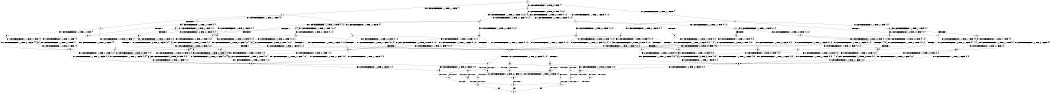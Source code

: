 digraph BCG {
size = "7, 10.5";
center = TRUE;
node [shape = circle];
0 [peripheries = 2];
0 -> 1 [label = "EX !1 !ATOMIC_EXCH_BRANCH (1, +1, TRUE, +1, 1, FALSE) !{}"];
0 -> 2 [label = "EX !2 !ATOMIC_EXCH_BRANCH (1, +0, TRUE, +0, 1, TRUE) !{}"];
0 -> 3 [label = "EX !0 !ATOMIC_EXCH_BRANCH (1, +1, TRUE, +1, 1, FALSE) !{}"];
1 -> 4 [label = "TERMINATE !1"];
1 -> 5 [label = "EX !2 !ATOMIC_EXCH_BRANCH (1, +0, TRUE, +0, 1, FALSE) !{0, 1}"];
1 -> 6 [label = "EX !0 !ATOMIC_EXCH_BRANCH (1, +1, TRUE, +1, 1, TRUE) !{0, 1}"];
2 -> 7 [label = "EX !1 !ATOMIC_EXCH_BRANCH (1, +1, TRUE, +1, 1, FALSE) !{0, 1, 2}"];
2 -> 8 [label = "EX !0 !ATOMIC_EXCH_BRANCH (1, +1, TRUE, +1, 1, FALSE) !{0, 1, 2}"];
2 -> 9 [label = "EX !2 !ATOMIC_EXCH_BRANCH (1, +0, TRUE, +0, 1, TRUE) !{0, 1, 2}"];
3 -> 10 [label = "TERMINATE !0"];
3 -> 11 [label = "EX !1 !ATOMIC_EXCH_BRANCH (1, +1, TRUE, +1, 1, TRUE) !{0}"];
3 -> 12 [label = "EX !2 !ATOMIC_EXCH_BRANCH (1, +0, TRUE, +0, 1, FALSE) !{0}"];
4 -> 13 [label = "EX !2 !ATOMIC_EXCH_BRANCH (1, +0, TRUE, +0, 1, FALSE) !{0}"];
4 -> 14 [label = "EX !0 !ATOMIC_EXCH_BRANCH (1, +1, TRUE, +1, 1, TRUE) !{0}"];
5 -> 15 [label = "TERMINATE !1"];
5 -> 16 [label = "EX !0 !ATOMIC_EXCH_BRANCH (1, +1, TRUE, +1, 1, FALSE) !{0, 1, 2}"];
5 -> 17 [label = "EX !2 !ATOMIC_EXCH_BRANCH (1, +0, TRUE, +0, 2, TRUE) !{0, 1, 2}"];
6 -> 18 [label = "TERMINATE !1"];
6 -> 19 [label = "EX !2 !ATOMIC_EXCH_BRANCH (1, +0, TRUE, +0, 1, FALSE) !{0, 1}"];
6 -> 6 [label = "EX !0 !ATOMIC_EXCH_BRANCH (1, +1, TRUE, +1, 1, TRUE) !{0, 1}"];
7 -> 20 [label = "TERMINATE !1"];
7 -> 21 [label = "EX !0 !ATOMIC_EXCH_BRANCH (1, +1, TRUE, +1, 1, TRUE) !{0, 1, 2}"];
7 -> 22 [label = "EX !2 !ATOMIC_EXCH_BRANCH (1, +0, TRUE, +0, 1, FALSE) !{0, 1, 2}"];
8 -> 23 [label = "TERMINATE !0"];
8 -> 24 [label = "EX !1 !ATOMIC_EXCH_BRANCH (1, +1, TRUE, +1, 1, TRUE) !{0, 1, 2}"];
8 -> 25 [label = "EX !2 !ATOMIC_EXCH_BRANCH (1, +0, TRUE, +0, 1, FALSE) !{0, 1, 2}"];
9 -> 7 [label = "EX !1 !ATOMIC_EXCH_BRANCH (1, +1, TRUE, +1, 1, FALSE) !{0, 1, 2}"];
9 -> 8 [label = "EX !0 !ATOMIC_EXCH_BRANCH (1, +1, TRUE, +1, 1, FALSE) !{0, 1, 2}"];
9 -> 9 [label = "EX !2 !ATOMIC_EXCH_BRANCH (1, +0, TRUE, +0, 1, TRUE) !{0, 1, 2}"];
10 -> 26 [label = "EX !1 !ATOMIC_EXCH_BRANCH (1, +1, TRUE, +1, 1, TRUE) !{}"];
10 -> 27 [label = "EX !2 !ATOMIC_EXCH_BRANCH (1, +0, TRUE, +0, 1, FALSE) !{}"];
11 -> 28 [label = "TERMINATE !0"];
11 -> 29 [label = "EX !2 !ATOMIC_EXCH_BRANCH (1, +0, TRUE, +0, 1, FALSE) !{0, 1}"];
11 -> 30 [label = "EX !1 !ATOMIC_EXCH_BRANCH (1, +1, TRUE, +1, 1, TRUE) !{0, 1}"];
12 -> 31 [label = "TERMINATE !0"];
12 -> 16 [label = "EX !1 !ATOMIC_EXCH_BRANCH (1, +1, TRUE, +1, 1, FALSE) !{0, 1, 2}"];
12 -> 32 [label = "EX !2 !ATOMIC_EXCH_BRANCH (1, +0, TRUE, +0, 2, TRUE) !{0, 1, 2}"];
13 -> 33 [label = "EX !0 !ATOMIC_EXCH_BRANCH (1, +1, TRUE, +1, 1, FALSE) !{0, 2}"];
13 -> 34 [label = "EX !2 !ATOMIC_EXCH_BRANCH (1, +0, TRUE, +0, 2, TRUE) !{0, 2}"];
14 -> 35 [label = "EX !2 !ATOMIC_EXCH_BRANCH (1, +0, TRUE, +0, 1, FALSE) !{0}"];
14 -> 14 [label = "EX !0 !ATOMIC_EXCH_BRANCH (1, +1, TRUE, +1, 1, TRUE) !{0}"];
15 -> 33 [label = "EX !0 !ATOMIC_EXCH_BRANCH (1, +1, TRUE, +1, 1, FALSE) !{0, 2}"];
15 -> 34 [label = "EX !2 !ATOMIC_EXCH_BRANCH (1, +0, TRUE, +0, 2, TRUE) !{0, 2}"];
16 -> 36 [label = "TERMINATE !1"];
16 -> 37 [label = "TERMINATE !0"];
16 -> 38 [label = "EX !2 !ATOMIC_EXCH_BRANCH (1, +0, TRUE, +0, 2, FALSE) !{0, 1, 2}"];
17 -> 15 [label = "TERMINATE !1"];
17 -> 16 [label = "EX !0 !ATOMIC_EXCH_BRANCH (1, +1, TRUE, +1, 1, FALSE) !{0, 1, 2}"];
17 -> 17 [label = "EX !2 !ATOMIC_EXCH_BRANCH (1, +0, TRUE, +0, 2, TRUE) !{0, 1, 2}"];
18 -> 35 [label = "EX !2 !ATOMIC_EXCH_BRANCH (1, +0, TRUE, +0, 1, FALSE) !{0}"];
18 -> 14 [label = "EX !0 !ATOMIC_EXCH_BRANCH (1, +1, TRUE, +1, 1, TRUE) !{0}"];
19 -> 39 [label = "TERMINATE !1"];
19 -> 40 [label = "EX !2 !ATOMIC_EXCH_BRANCH (1, +0, TRUE, +0, 2, TRUE) !{0, 1, 2}"];
19 -> 16 [label = "EX !0 !ATOMIC_EXCH_BRANCH (1, +1, TRUE, +1, 1, FALSE) !{0, 1, 2}"];
20 -> 41 [label = "EX !0 !ATOMIC_EXCH_BRANCH (1, +1, TRUE, +1, 1, TRUE) !{0, 2}"];
20 -> 42 [label = "EX !2 !ATOMIC_EXCH_BRANCH (1, +0, TRUE, +0, 1, FALSE) !{0, 2}"];
21 -> 43 [label = "TERMINATE !1"];
21 -> 44 [label = "EX !2 !ATOMIC_EXCH_BRANCH (1, +0, TRUE, +0, 1, FALSE) !{0, 1, 2}"];
21 -> 21 [label = "EX !0 !ATOMIC_EXCH_BRANCH (1, +1, TRUE, +1, 1, TRUE) !{0, 1, 2}"];
22 -> 15 [label = "TERMINATE !1"];
22 -> 16 [label = "EX !0 !ATOMIC_EXCH_BRANCH (1, +1, TRUE, +1, 1, FALSE) !{0, 1, 2}"];
22 -> 17 [label = "EX !2 !ATOMIC_EXCH_BRANCH (1, +0, TRUE, +0, 2, TRUE) !{0, 1, 2}"];
23 -> 45 [label = "EX !1 !ATOMIC_EXCH_BRANCH (1, +1, TRUE, +1, 1, TRUE) !{1, 2}"];
23 -> 46 [label = "EX !2 !ATOMIC_EXCH_BRANCH (1, +0, TRUE, +0, 1, FALSE) !{1, 2}"];
24 -> 47 [label = "TERMINATE !0"];
24 -> 48 [label = "EX !2 !ATOMIC_EXCH_BRANCH (1, +0, TRUE, +0, 1, FALSE) !{0, 1, 2}"];
24 -> 24 [label = "EX !1 !ATOMIC_EXCH_BRANCH (1, +1, TRUE, +1, 1, TRUE) !{0, 1, 2}"];
25 -> 31 [label = "TERMINATE !0"];
25 -> 16 [label = "EX !1 !ATOMIC_EXCH_BRANCH (1, +1, TRUE, +1, 1, FALSE) !{0, 1, 2}"];
25 -> 32 [label = "EX !2 !ATOMIC_EXCH_BRANCH (1, +0, TRUE, +0, 2, TRUE) !{0, 1, 2}"];
26 -> 49 [label = "EX !2 !ATOMIC_EXCH_BRANCH (1, +0, TRUE, +0, 1, FALSE) !{1}"];
26 -> 50 [label = "EX !1 !ATOMIC_EXCH_BRANCH (1, +1, TRUE, +1, 1, TRUE) !{1}"];
27 -> 51 [label = "EX !1 !ATOMIC_EXCH_BRANCH (1, +1, TRUE, +1, 1, FALSE) !{1, 2}"];
27 -> 52 [label = "EX !2 !ATOMIC_EXCH_BRANCH (1, +0, TRUE, +0, 2, TRUE) !{1, 2}"];
28 -> 49 [label = "EX !2 !ATOMIC_EXCH_BRANCH (1, +0, TRUE, +0, 1, FALSE) !{1}"];
28 -> 50 [label = "EX !1 !ATOMIC_EXCH_BRANCH (1, +1, TRUE, +1, 1, TRUE) !{1}"];
29 -> 53 [label = "TERMINATE !0"];
29 -> 54 [label = "EX !2 !ATOMIC_EXCH_BRANCH (1, +0, TRUE, +0, 2, TRUE) !{0, 1, 2}"];
29 -> 16 [label = "EX !1 !ATOMIC_EXCH_BRANCH (1, +1, TRUE, +1, 1, FALSE) !{0, 1, 2}"];
30 -> 28 [label = "TERMINATE !0"];
30 -> 29 [label = "EX !2 !ATOMIC_EXCH_BRANCH (1, +0, TRUE, +0, 1, FALSE) !{0, 1}"];
30 -> 30 [label = "EX !1 !ATOMIC_EXCH_BRANCH (1, +1, TRUE, +1, 1, TRUE) !{0, 1}"];
31 -> 51 [label = "EX !1 !ATOMIC_EXCH_BRANCH (1, +1, TRUE, +1, 1, FALSE) !{1, 2}"];
31 -> 52 [label = "EX !2 !ATOMIC_EXCH_BRANCH (1, +0, TRUE, +0, 2, TRUE) !{1, 2}"];
32 -> 31 [label = "TERMINATE !0"];
32 -> 16 [label = "EX !1 !ATOMIC_EXCH_BRANCH (1, +1, TRUE, +1, 1, FALSE) !{0, 1, 2}"];
32 -> 32 [label = "EX !2 !ATOMIC_EXCH_BRANCH (1, +0, TRUE, +0, 2, TRUE) !{0, 1, 2}"];
33 -> 55 [label = "TERMINATE !0"];
33 -> 56 [label = "EX !2 !ATOMIC_EXCH_BRANCH (1, +0, TRUE, +0, 2, FALSE) !{0, 2}"];
34 -> 33 [label = "EX !0 !ATOMIC_EXCH_BRANCH (1, +1, TRUE, +1, 1, FALSE) !{0, 2}"];
34 -> 34 [label = "EX !2 !ATOMIC_EXCH_BRANCH (1, +0, TRUE, +0, 2, TRUE) !{0, 2}"];
35 -> 57 [label = "EX !2 !ATOMIC_EXCH_BRANCH (1, +0, TRUE, +0, 2, TRUE) !{0, 2}"];
35 -> 33 [label = "EX !0 !ATOMIC_EXCH_BRANCH (1, +1, TRUE, +1, 1, FALSE) !{0, 2}"];
36 -> 55 [label = "TERMINATE !0"];
36 -> 56 [label = "EX !2 !ATOMIC_EXCH_BRANCH (1, +0, TRUE, +0, 2, FALSE) !{0, 2}"];
37 -> 58 [label = "TERMINATE !1"];
37 -> 59 [label = "EX !2 !ATOMIC_EXCH_BRANCH (1, +0, TRUE, +0, 2, FALSE) !{1, 2}"];
38 -> 60 [label = "TERMINATE !1"];
38 -> 61 [label = "TERMINATE !2"];
38 -> 62 [label = "TERMINATE !0"];
39 -> 57 [label = "EX !2 !ATOMIC_EXCH_BRANCH (1, +0, TRUE, +0, 2, TRUE) !{0, 2}"];
39 -> 33 [label = "EX !0 !ATOMIC_EXCH_BRANCH (1, +1, TRUE, +1, 1, FALSE) !{0, 2}"];
40 -> 39 [label = "TERMINATE !1"];
40 -> 40 [label = "EX !2 !ATOMIC_EXCH_BRANCH (1, +0, TRUE, +0, 2, TRUE) !{0, 1, 2}"];
40 -> 16 [label = "EX !0 !ATOMIC_EXCH_BRANCH (1, +1, TRUE, +1, 1, FALSE) !{0, 1, 2}"];
41 -> 63 [label = "EX !2 !ATOMIC_EXCH_BRANCH (1, +0, TRUE, +0, 1, FALSE) !{0, 2}"];
41 -> 41 [label = "EX !0 !ATOMIC_EXCH_BRANCH (1, +1, TRUE, +1, 1, TRUE) !{0, 2}"];
42 -> 33 [label = "EX !0 !ATOMIC_EXCH_BRANCH (1, +1, TRUE, +1, 1, FALSE) !{0, 2}"];
42 -> 34 [label = "EX !2 !ATOMIC_EXCH_BRANCH (1, +0, TRUE, +0, 2, TRUE) !{0, 2}"];
43 -> 63 [label = "EX !2 !ATOMIC_EXCH_BRANCH (1, +0, TRUE, +0, 1, FALSE) !{0, 2}"];
43 -> 41 [label = "EX !0 !ATOMIC_EXCH_BRANCH (1, +1, TRUE, +1, 1, TRUE) !{0, 2}"];
44 -> 39 [label = "TERMINATE !1"];
44 -> 40 [label = "EX !2 !ATOMIC_EXCH_BRANCH (1, +0, TRUE, +0, 2, TRUE) !{0, 1, 2}"];
44 -> 16 [label = "EX !0 !ATOMIC_EXCH_BRANCH (1, +1, TRUE, +1, 1, FALSE) !{0, 1, 2}"];
45 -> 64 [label = "EX !2 !ATOMIC_EXCH_BRANCH (1, +0, TRUE, +0, 1, FALSE) !{1, 2}"];
45 -> 45 [label = "EX !1 !ATOMIC_EXCH_BRANCH (1, +1, TRUE, +1, 1, TRUE) !{1, 2}"];
46 -> 51 [label = "EX !1 !ATOMIC_EXCH_BRANCH (1, +1, TRUE, +1, 1, FALSE) !{1, 2}"];
46 -> 52 [label = "EX !2 !ATOMIC_EXCH_BRANCH (1, +0, TRUE, +0, 2, TRUE) !{1, 2}"];
47 -> 64 [label = "EX !2 !ATOMIC_EXCH_BRANCH (1, +0, TRUE, +0, 1, FALSE) !{1, 2}"];
47 -> 45 [label = "EX !1 !ATOMIC_EXCH_BRANCH (1, +1, TRUE, +1, 1, TRUE) !{1, 2}"];
48 -> 53 [label = "TERMINATE !0"];
48 -> 54 [label = "EX !2 !ATOMIC_EXCH_BRANCH (1, +0, TRUE, +0, 2, TRUE) !{0, 1, 2}"];
48 -> 16 [label = "EX !1 !ATOMIC_EXCH_BRANCH (1, +1, TRUE, +1, 1, FALSE) !{0, 1, 2}"];
49 -> 65 [label = "EX !2 !ATOMIC_EXCH_BRANCH (1, +0, TRUE, +0, 2, TRUE) !{1, 2}"];
49 -> 51 [label = "EX !1 !ATOMIC_EXCH_BRANCH (1, +1, TRUE, +1, 1, FALSE) !{1, 2}"];
50 -> 49 [label = "EX !2 !ATOMIC_EXCH_BRANCH (1, +0, TRUE, +0, 1, FALSE) !{1}"];
50 -> 50 [label = "EX !1 !ATOMIC_EXCH_BRANCH (1, +1, TRUE, +1, 1, TRUE) !{1}"];
51 -> 58 [label = "TERMINATE !1"];
51 -> 59 [label = "EX !2 !ATOMIC_EXCH_BRANCH (1, +0, TRUE, +0, 2, FALSE) !{1, 2}"];
52 -> 51 [label = "EX !1 !ATOMIC_EXCH_BRANCH (1, +1, TRUE, +1, 1, FALSE) !{1, 2}"];
52 -> 52 [label = "EX !2 !ATOMIC_EXCH_BRANCH (1, +0, TRUE, +0, 2, TRUE) !{1, 2}"];
53 -> 65 [label = "EX !2 !ATOMIC_EXCH_BRANCH (1, +0, TRUE, +0, 2, TRUE) !{1, 2}"];
53 -> 51 [label = "EX !1 !ATOMIC_EXCH_BRANCH (1, +1, TRUE, +1, 1, FALSE) !{1, 2}"];
54 -> 53 [label = "TERMINATE !0"];
54 -> 54 [label = "EX !2 !ATOMIC_EXCH_BRANCH (1, +0, TRUE, +0, 2, TRUE) !{0, 1, 2}"];
54 -> 16 [label = "EX !1 !ATOMIC_EXCH_BRANCH (1, +1, TRUE, +1, 1, FALSE) !{0, 1, 2}"];
55 -> 66 [label = "EX !2 !ATOMIC_EXCH_BRANCH (1, +0, TRUE, +0, 2, FALSE) !{2}"];
56 -> 67 [label = "TERMINATE !2"];
56 -> 68 [label = "TERMINATE !0"];
57 -> 57 [label = "EX !2 !ATOMIC_EXCH_BRANCH (1, +0, TRUE, +0, 2, TRUE) !{0, 2}"];
57 -> 33 [label = "EX !0 !ATOMIC_EXCH_BRANCH (1, +1, TRUE, +1, 1, FALSE) !{0, 2}"];
58 -> 66 [label = "EX !2 !ATOMIC_EXCH_BRANCH (1, +0, TRUE, +0, 2, FALSE) !{2}"];
59 -> 69 [label = "TERMINATE !1"];
59 -> 70 [label = "TERMINATE !2"];
60 -> 67 [label = "TERMINATE !2"];
60 -> 68 [label = "TERMINATE !0"];
61 -> 71 [label = "TERMINATE !1"];
61 -> 72 [label = "TERMINATE !0"];
62 -> 69 [label = "TERMINATE !1"];
62 -> 70 [label = "TERMINATE !2"];
63 -> 57 [label = "EX !2 !ATOMIC_EXCH_BRANCH (1, +0, TRUE, +0, 2, TRUE) !{0, 2}"];
63 -> 33 [label = "EX !0 !ATOMIC_EXCH_BRANCH (1, +1, TRUE, +1, 1, FALSE) !{0, 2}"];
64 -> 65 [label = "EX !2 !ATOMIC_EXCH_BRANCH (1, +0, TRUE, +0, 2, TRUE) !{1, 2}"];
64 -> 51 [label = "EX !1 !ATOMIC_EXCH_BRANCH (1, +1, TRUE, +1, 1, FALSE) !{1, 2}"];
65 -> 65 [label = "EX !2 !ATOMIC_EXCH_BRANCH (1, +0, TRUE, +0, 2, TRUE) !{1, 2}"];
65 -> 51 [label = "EX !1 !ATOMIC_EXCH_BRANCH (1, +1, TRUE, +1, 1, FALSE) !{1, 2}"];
66 -> 73 [label = "TERMINATE !2"];
67 -> 74 [label = "TERMINATE !0"];
68 -> 73 [label = "TERMINATE !2"];
69 -> 73 [label = "TERMINATE !2"];
70 -> 75 [label = "TERMINATE !1"];
71 -> 74 [label = "TERMINATE !0"];
72 -> 75 [label = "TERMINATE !1"];
73 -> 76 [label = "exit"];
74 -> 76 [label = "exit"];
75 -> 76 [label = "exit"];
}
